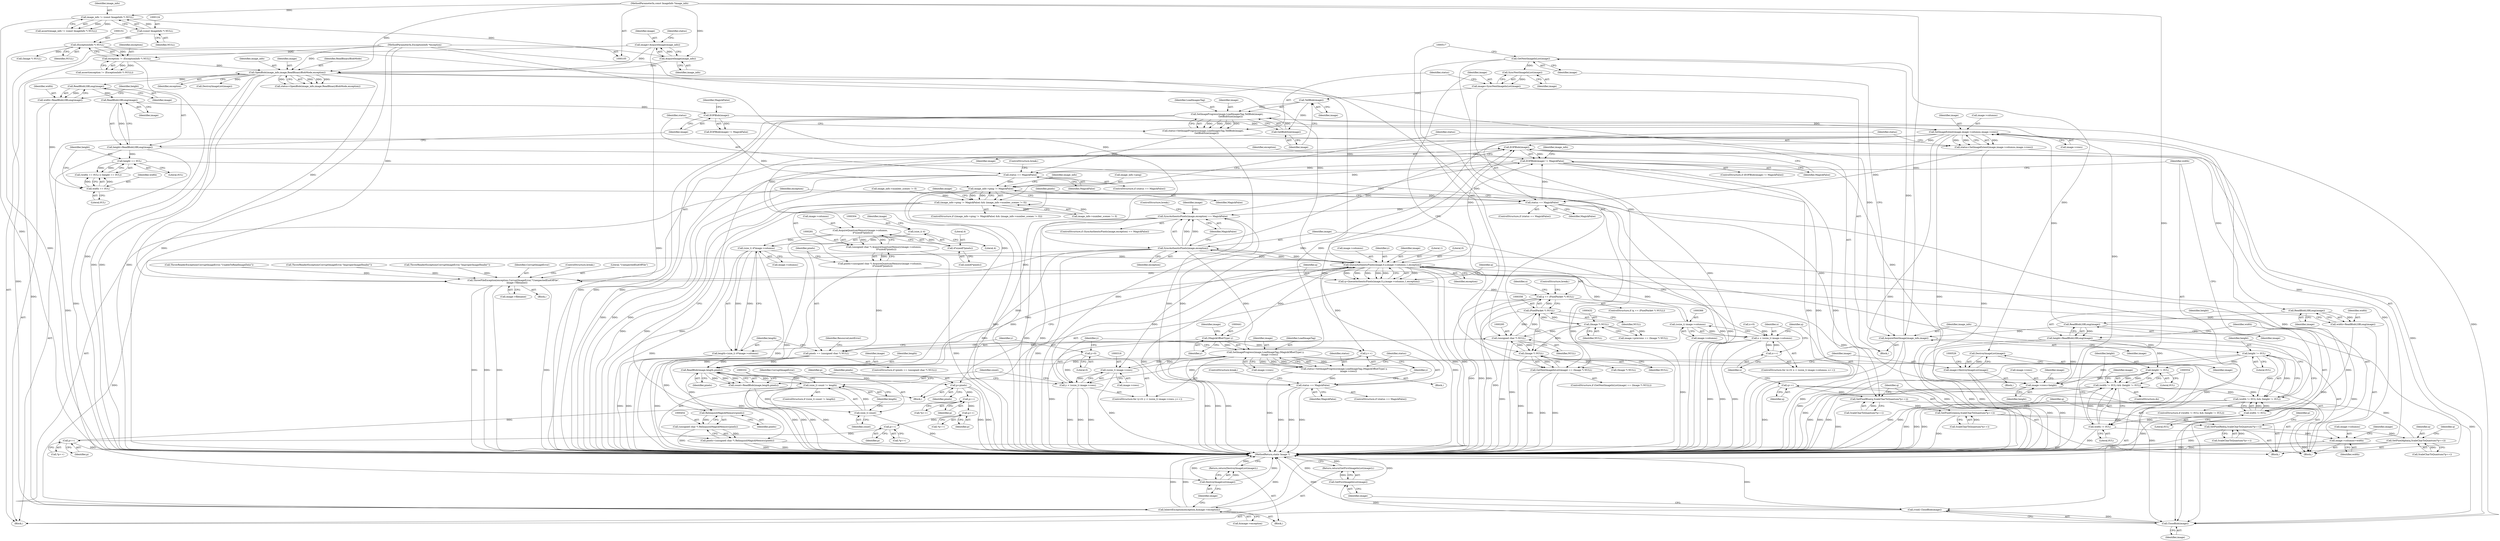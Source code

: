 digraph "0_ImageMagick_f6e9d0d9955e85bdd7540b251cd50d598dacc5e6@pointer" {
"1000514" [label="(Call,GetNextImageInList(image))"];
"1000509" [label="(Call,AcquireNextImage(image_info,image))"];
"1000165" [label="(Call,OpenBlob(image_info,image,ReadBinaryBlobMode,exception))"];
"1000161" [label="(Call,AcquireImage(image_info))"];
"1000121" [label="(Call,image_info != (const ImageInfo *) NULL)"];
"1000106" [label="(MethodParameterIn,const ImageInfo *image_info)"];
"1000123" [label="(Call,(const ImageInfo *) NULL)"];
"1000159" [label="(Call,image=AcquireImage(image_info))"];
"1000148" [label="(Call,exception != (ExceptionInfo *) NULL)"];
"1000107" [label="(MethodParameterIn,ExceptionInfo *exception)"];
"1000150" [label="(Call,(ExceptionInfo *) NULL)"];
"1000498" [label="(Call,ReadBlobLSBLong(image))"];
"1000494" [label="(Call,ReadBlobLSBLong(image))"];
"1000459" [label="(Call,EOFBlob(image))"];
"1000343" [label="(Call,QueueAuthenticPixels(image,0,y,image->columns,1,exception))"];
"1000325" [label="(Call,ReadBlob(image,length,pixels))"];
"1000437" [label="(Call,SetImageProgress(image,LoadImageTag,(MagickOffsetType) y,\n            image->rows))"];
"1000421" [label="(Call,SyncAuthenticPixels(image,exception))"];
"1000440" [label="(Call,(MagickOffsetType) y)"];
"1000315" [label="(Call,(ssize_t) image->rows)"];
"1000256" [label="(Call,SetImageExtent(image,image->columns,image->rows))"];
"1000193" [label="(Call,EOFBlob(image))"];
"1000189" [label="(Call,ReadBlobLSBLong(image))"];
"1000185" [label="(Call,ReadBlobLSBLong(image))"];
"1000534" [label="(Call,SetImageProgress(image,LoadImagesTag,TellBlob(image),\n          GetBlobSize(image)))"];
"1000539" [label="(Call,GetBlobSize(image))"];
"1000537" [label="(Call,TellBlob(image))"];
"1000528" [label="(Call,image=SyncNextImageInList(image))"];
"1000530" [label="(Call,SyncNextImageInList(image))"];
"1000514" [label="(Call,GetNextImageInList(image))"];
"1000212" [label="(Call,image->columns=width)"];
"1000547" [label="(Call,width != 0UL)"];
"1000502" [label="(Call,width != 0UL)"];
"1000492" [label="(Call,width=ReadBlobLSBLong(image))"];
"1000201" [label="(Call,width == 0UL)"];
"1000183" [label="(Call,width=ReadBlobLSBLong(image))"];
"1000217" [label="(Call,image->rows=height)"];
"1000187" [label="(Call,height=ReadBlobLSBLong(image))"];
"1000505" [label="(Call,height != 0UL)"];
"1000496" [label="(Call,height=ReadBlobLSBLong(image))"];
"1000550" [label="(Call,height != 0UL)"];
"1000204" [label="(Call,height == 0UL)"];
"1000330" [label="(Call,(size_t) count != length)"];
"1000331" [label="(Call,(size_t) count)"];
"1000323" [label="(Call,count=ReadBlob(image,length,pixels))"];
"1000300" [label="(Call,length=(size_t) 4*image->columns)"];
"1000302" [label="(Call,(size_t) 4*image->columns)"];
"1000303" [label="(Call,(size_t) 4)"];
"1000282" [label="(Call,AcquireQuantumMemory(image->columns,\n       4*sizeof(*pixels)))"];
"1000286" [label="(Call,4*sizeof(*pixels))"];
"1000292" [label="(Call,pixels == (unsigned char *) NULL)"];
"1000278" [label="(Call,pixels=(unsigned char *) AcquireQuantumMemory(image->columns,\n       4*sizeof(*pixels)))"];
"1000280" [label="(Call,(unsigned char *) AcquireQuantumMemory(image->columns,\n       4*sizeof(*pixels)))"];
"1000294" [label="(Call,(unsigned char *) NULL)"];
"1000355" [label="(Call,(PixelPacket *) NULL)"];
"1000431" [label="(Call,(Image *) NULL)"];
"1000516" [label="(Call,(Image *) NULL)"];
"1000313" [label="(Call,y < (ssize_t) image->rows)"];
"1000310" [label="(Call,y=0)"];
"1000320" [label="(Call,y++)"];
"1000365" [label="(Call,(ssize_t) image->columns)"];
"1000513" [label="(Call,GetNextImageInList(image) == (Image *) NULL)"];
"1000522" [label="(Call,DestroyImageList(image))"];
"1000520" [label="(Call,image=DestroyImageList(image))"];
"1000254" [label="(Call,status=SetImageExtent(image,image->columns,image->rows))"];
"1000265" [label="(Call,status == MagickFalse)"];
"1000420" [label="(Call,SyncAuthenticPixels(image,exception) == MagickFalse)"];
"1000447" [label="(Call,status == MagickFalse)"];
"1000458" [label="(Call,EOFBlob(image) != MagickFalse)"];
"1000229" [label="(Call,image_info->ping != MagickFalse)"];
"1000228" [label="(Call,(image_info->ping != MagickFalse) && (image_info->number_scenes != 0))"];
"1000542" [label="(Call,status == MagickFalse)"];
"1000276" [label="(Call,DestroyImageList(image))"];
"1000275" [label="(Return,return(DestroyImageList(image));)"];
"1000338" [label="(Call,p=pixels)"];
"1000377" [label="(Call,p++)"];
"1000383" [label="(Call,p++)"];
"1000389" [label="(Call,p++)"];
"1000404" [label="(Call,p++)"];
"1000269" [label="(Call,InheritException(exception,&image->exception))"];
"1000341" [label="(Call,q=QueueAuthenticPixels(image,0,y,image->columns,1,exception))"];
"1000353" [label="(Call,q == (PixelPacket *) NULL)"];
"1000373" [label="(Call,SetPixelBlue(q,ScaleCharToQuantum(*p++)))"];
"1000379" [label="(Call,SetPixelGreen(q,ScaleCharToQuantum(*p++)))"];
"1000385" [label="(Call,SetPixelRed(q,ScaleCharToQuantum(*p++)))"];
"1000400" [label="(Call,SetPixelAlpha(q,ScaleCharToQuantum(*p++)))"];
"1000417" [label="(Call,q++)"];
"1000363" [label="(Call,x < (ssize_t) image->columns)"];
"1000370" [label="(Call,x++)"];
"1000435" [label="(Call,status=SetImageProgress(image,LoadImageTag,(MagickOffsetType) y,\n            image->rows))"];
"1000501" [label="(Call,(width != 0UL) && (height != 0UL))"];
"1000546" [label="(Call,(width != 0UL) && (height != 0UL))"];
"1000555" [label="(Call,CloseBlob(image))"];
"1000553" [label="(Call,(void) CloseBlob(image))"];
"1000558" [label="(Call,GetFirstImageInList(image))"];
"1000557" [label="(Return,return(GetFirstImageInList(image));)"];
"1000463" [label="(Call,ThrowFileException(exception,CorruptImageError,\"UnexpectedEndOfFile\",\n          image->filename))"];
"1000455" [label="(Call,RelinquishMagickMemory(pixels))"];
"1000453" [label="(Call,(unsigned char *) RelinquishMagickMemory(pixels))"];
"1000451" [label="(Call,pixels=(unsigned char *) RelinquishMagickMemory(pixels))"];
"1000532" [label="(Call,status=SetImageProgress(image,LoadImagesTag,TellBlob(image),\n          GetBlobSize(image)))"];
"1000192" [label="(Call,EOFBlob(image) != MagickFalse)"];
"1000183" [label="(Call,width=ReadBlobLSBLong(image))"];
"1000533" [label="(Identifier,status)"];
"1000293" [label="(Identifier,pixels)"];
"1000317" [label="(Call,image->rows)"];
"1000187" [label="(Call,height=ReadBlobLSBLong(image))"];
"1000265" [label="(Call,status == MagickFalse)"];
"1000309" [label="(ControlStructure,for (y=0; y < (ssize_t) image->rows; y++))"];
"1000339" [label="(Identifier,p)"];
"1000106" [label="(MethodParameterIn,const ImageInfo *image_info)"];
"1000194" [label="(Identifier,image)"];
"1000546" [label="(Call,(width != 0UL) && (height != 0UL))"];
"1000387" [label="(Call,ScaleCharToQuantum(*p++))"];
"1000257" [label="(Identifier,image)"];
"1000255" [label="(Identifier,status)"];
"1000347" [label="(Call,image->columns)"];
"1000322" [label="(Block,)"];
"1000541" [label="(ControlStructure,if (status == MagickFalse))"];
"1000307" [label="(Identifier,image)"];
"1000277" [label="(Identifier,image)"];
"1000539" [label="(Call,GetBlobSize(image))"];
"1000269" [label="(Call,InheritException(exception,&image->exception))"];
"1000346" [label="(Identifier,y)"];
"1000108" [label="(Block,)"];
"1000560" [label="(MethodReturn,static Image *)"];
"1000499" [label="(Identifier,image)"];
"1000361" [label="(Identifier,x)"];
"1000123" [label="(Call,(const ImageInfo *) NULL)"];
"1000381" [label="(Call,ScaleCharToQuantum(*p++))"];
"1000506" [label="(Identifier,height)"];
"1000404" [label="(Call,p++)"];
"1000495" [label="(Identifier,image)"];
"1000448" [label="(Identifier,status)"];
"1000433" [label="(Identifier,NULL)"];
"1000436" [label="(Identifier,status)"];
"1000515" [label="(Identifier,image)"];
"1000326" [label="(Identifier,image)"];
"1000386" [label="(Identifier,q)"];
"1000216" [label="(Identifier,width)"];
"1000549" [label="(Literal,0UL)"];
"1000353" [label="(Call,q == (PixelPacket *) NULL)"];
"1000286" [label="(Call,4*sizeof(*pixels))"];
"1000165" [label="(Call,OpenBlob(image_info,image,ReadBinaryBlobMode,exception))"];
"1000213" [label="(Call,image->columns)"];
"1000287" [label="(Literal,4)"];
"1000282" [label="(Call,AcquireQuantumMemory(image->columns,\n       4*sizeof(*pixels)))"];
"1000556" [label="(Identifier,image)"];
"1000202" [label="(Identifier,width)"];
"1000168" [label="(Identifier,ReadBinaryBlobMode)"];
"1000107" [label="(MethodParameterIn,ExceptionInfo *exception)"];
"1000530" [label="(Call,SyncNextImageInList(image))"];
"1000503" [label="(Identifier,width)"];
"1000444" [label="(Identifier,image)"];
"1000371" [label="(Identifier,x)"];
"1000462" [label="(Block,)"];
"1000443" [label="(Call,image->rows)"];
"1000161" [label="(Call,AcquireImage(image_info))"];
"1000224" [label="(Identifier,image)"];
"1000186" [label="(Identifier,image)"];
"1000217" [label="(Call,image->rows=height)"];
"1000511" [label="(Identifier,image)"];
"1000148" [label="(Call,exception != (ExceptionInfo *) NULL)"];
"1000258" [label="(Call,image->columns)"];
"1000343" [label="(Call,QueueAuthenticPixels(image,0,y,image->columns,1,exception))"];
"1000306" [label="(Call,image->columns)"];
"1000267" [label="(Identifier,MagickFalse)"];
"1000352" [label="(ControlStructure,if (q == (PixelPacket *) NULL))"];
"1000359" [label="(ControlStructure,for (x=0; x < (ssize_t) image->columns; x++))"];
"1000367" [label="(Call,image->columns)"];
"1000196" [label="(Call,ThrowReaderException(CorruptImageError,\"ImproperImageHeader\"))"];
"1000341" [label="(Call,q=QueueAuthenticPixels(image,0,y,image->columns,1,exception))"];
"1000467" [label="(Call,image->filename)"];
"1000296" [label="(Identifier,NULL)"];
"1000336" [label="(Identifier,CorruptImageError)"];
"1000271" [label="(Call,&image->exception)"];
"1000360" [label="(Call,x=0)"];
"1000434" [label="(Block,)"];
"1000442" [label="(Identifier,y)"];
"1000313" [label="(Call,y < (ssize_t) image->rows)"];
"1000465" [label="(Identifier,CorruptImageError)"];
"1000424" [label="(Identifier,MagickFalse)"];
"1000418" [label="(Identifier,q)"];
"1000264" [label="(ControlStructure,if (status == MagickFalse))"];
"1000464" [label="(Identifier,exception)"];
"1000456" [label="(Identifier,pixels)"];
"1000212" [label="(Call,image->columns=width)"];
"1000280" [label="(Call,(unsigned char *) AcquireQuantumMemory(image->columns,\n       4*sizeof(*pixels)))"];
"1000512" [label="(ControlStructure,if (GetNextImageInList(image) == (Image *) NULL))"];
"1000190" [label="(Identifier,image)"];
"1000516" [label="(Call,(Image *) NULL)"];
"1000384" [label="(Identifier,p)"];
"1000400" [label="(Call,SetPixelAlpha(q,ScaleCharToQuantum(*p++)))"];
"1000440" [label="(Call,(MagickOffsetType) y)"];
"1000200" [label="(Call,(width == 0UL) || (height == 0UL))"];
"1000388" [label="(Call,*p++)"];
"1000508" [label="(Block,)"];
"1000122" [label="(Identifier,image_info)"];
"1000522" [label="(Call,DestroyImageList(image))"];
"1000427" [label="(Call,image->previous == (Image *) NULL)"];
"1000379" [label="(Call,SetPixelGreen(q,ScaleCharToQuantum(*p++)))"];
"1000472" [label="(Call,image_info->number_scenes != 0)"];
"1000279" [label="(Identifier,pixels)"];
"1000494" [label="(Call,ReadBlobLSBLong(image))"];
"1000452" [label="(Identifier,pixels)"];
"1000312" [label="(Literal,0)"];
"1000278" [label="(Call,pixels=(unsigned char *) AcquireQuantumMemory(image->columns,\n       4*sizeof(*pixels)))"];
"1000518" [label="(Identifier,NULL)"];
"1000536" [label="(Identifier,LoadImagesTag)"];
"1000162" [label="(Identifier,image_info)"];
"1000493" [label="(Identifier,width)"];
"1000363" [label="(Call,x < (ssize_t) image->columns)"];
"1000519" [label="(Block,)"];
"1000380" [label="(Identifier,q)"];
"1000557" [label="(Return,return(GetFirstImageInList(image));)"];
"1000502" [label="(Call,width != 0UL)"];
"1000547" [label="(Call,width != 0UL)"];
"1000446" [label="(ControlStructure,if (status == MagickFalse))"];
"1000520" [label="(Call,image=DestroyImageList(image))"];
"1000375" [label="(Call,ScaleCharToQuantum(*p++))"];
"1000125" [label="(Identifier,NULL)"];
"1000230" [label="(Call,image_info->ping)"];
"1000390" [label="(Identifier,p)"];
"1000206" [label="(Literal,0UL)"];
"1000351" [label="(Identifier,exception)"];
"1000552" [label="(Literal,0UL)"];
"1000229" [label="(Call,image_info->ping != MagickFalse)"];
"1000455" [label="(Call,RelinquishMagickMemory(pixels))"];
"1000460" [label="(Identifier,image)"];
"1000303" [label="(Call,(size_t) 4)"];
"1000166" [label="(Identifier,image_info)"];
"1000276" [label="(Call,DestroyImageList(image))"];
"1000545" [label="(ControlStructure,break;)"];
"1000451" [label="(Call,pixels=(unsigned char *) RelinquishMagickMemory(pixels))"];
"1000323" [label="(Call,count=ReadBlob(image,length,pixels))"];
"1000470" [label="(ControlStructure,break;)"];
"1000344" [label="(Identifier,image)"];
"1000374" [label="(Identifier,q)"];
"1000457" [label="(ControlStructure,if (EOFBlob(image) != MagickFalse))"];
"1000275" [label="(Return,return(DestroyImageList(image));)"];
"1000402" [label="(Call,ScaleCharToQuantum(*p++))"];
"1000555" [label="(Call,CloseBlob(image))"];
"1000292" [label="(Call,pixels == (unsigned char *) NULL)"];
"1000559" [label="(Identifier,image)"];
"1000302" [label="(Call,(size_t) 4*image->columns)"];
"1000501" [label="(Call,(width != 0UL) && (height != 0UL))"];
"1000315" [label="(Call,(ssize_t) image->rows)"];
"1000218" [label="(Call,image->rows)"];
"1000210" [label="(ControlStructure,do)"];
"1000221" [label="(Identifier,height)"];
"1000169" [label="(Identifier,exception)"];
"1000474" [label="(Identifier,image_info)"];
"1000185" [label="(Call,ReadBlobLSBLong(image))"];
"1000377" [label="(Call,p++)"];
"1000394" [label="(Identifier,p)"];
"1000338" [label="(Call,p=pixels)"];
"1000419" [label="(ControlStructure,if (SyncAuthenticPixels(image,exception) == MagickFalse))"];
"1000466" [label="(Literal,\"UnexpectedEndOfFile\")"];
"1000431" [label="(Call,(Image *) NULL)"];
"1000548" [label="(Identifier,width)"];
"1000435" [label="(Call,status=SetImageProgress(image,LoadImageTag,(MagickOffsetType) y,\n            image->rows))"];
"1000498" [label="(Call,ReadBlobLSBLong(image))"];
"1000544" [label="(Identifier,MagickFalse)"];
"1000373" [label="(Call,SetPixelBlue(q,ScaleCharToQuantum(*p++)))"];
"1000500" [label="(ControlStructure,if ((width != 0UL) && (height != 0UL)))"];
"1000425" [label="(ControlStructure,break;)"];
"1000553" [label="(Call,(void) CloseBlob(image))"];
"1000458" [label="(Call,EOFBlob(image) != MagickFalse)"];
"1000205" [label="(Identifier,height)"];
"1000193" [label="(Call,EOFBlob(image))"];
"1000532" [label="(Call,status=SetImageProgress(image,LoadImagesTag,TellBlob(image),\n          GetBlobSize(image)))"];
"1000537" [label="(Call,TellBlob(image))"];
"1000540" [label="(Identifier,image)"];
"1000147" [label="(Call,assert(exception != (ExceptionInfo *) NULL))"];
"1000449" [label="(Identifier,MagickFalse)"];
"1000177" [label="(Call,DestroyImageList(image))"];
"1000507" [label="(Literal,0UL)"];
"1000219" [label="(Identifier,image)"];
"1000327" [label="(Identifier,length)"];
"1000529" [label="(Identifier,image)"];
"1000149" [label="(Identifier,exception)"];
"1000514" [label="(Call,GetNextImageInList(image))"];
"1000195" [label="(Identifier,MagickFalse)"];
"1000505" [label="(Call,height != 0UL)"];
"1000429" [label="(Identifier,image)"];
"1000329" [label="(ControlStructure,if ((size_t) count != length))"];
"1000378" [label="(Identifier,p)"];
"1000421" [label="(Call,SyncAuthenticPixels(image,exception))"];
"1000233" [label="(Identifier,MagickFalse)"];
"1000405" [label="(Identifier,p)"];
"1000201" [label="(Call,width == 0UL)"];
"1000403" [label="(Call,*p++)"];
"1000288" [label="(Call,sizeof(*pixels))"];
"1000357" [label="(Identifier,NULL)"];
"1000159" [label="(Call,image=AcquireImage(image_info))"];
"1000538" [label="(Identifier,image)"];
"1000523" [label="(Identifier,image)"];
"1000328" [label="(Identifier,pixels)"];
"1000450" [label="(ControlStructure,break;)"];
"1000350" [label="(Literal,1)"];
"1000331" [label="(Call,(size_t) count)"];
"1000330" [label="(Call,(size_t) count != length)"];
"1000376" [label="(Call,*p++)"];
"1000535" [label="(Identifier,image)"];
"1000294" [label="(Call,(unsigned char *) NULL)"];
"1000439" [label="(Identifier,LoadImageTag)"];
"1000270" [label="(Identifier,exception)"];
"1000236" [label="(Identifier,image_info)"];
"1000492" [label="(Call,width=ReadBlobLSBLong(image))"];
"1000463" [label="(Call,ThrowFileException(exception,CorruptImageError,\"UnexpectedEndOfFile\",\n          image->filename))"];
"1000298" [label="(Identifier,ResourceLimitError)"];
"1000325" [label="(Call,ReadBlob(image,length,pixels))"];
"1000525" [label="(Call,(Image *) NULL)"];
"1000163" [label="(Call,status=OpenBlob(image_info,image,ReadBinaryBlobMode,exception))"];
"1000334" [label="(Identifier,length)"];
"1000311" [label="(Identifier,y)"];
"1000382" [label="(Call,*p++)"];
"1000558" [label="(Call,GetFirstImageInList(image))"];
"1000227" [label="(ControlStructure,if ((image_info->ping != MagickFalse) && (image_info->number_scenes != 0)))"];
"1000504" [label="(Literal,0UL)"];
"1000291" [label="(ControlStructure,if (pixels == (unsigned char *) NULL))"];
"1000355" [label="(Call,(PixelPacket *) NULL)"];
"1000551" [label="(Identifier,height)"];
"1000543" [label="(Identifier,status)"];
"1000401" [label="(Identifier,q)"];
"1000324" [label="(Identifier,count)"];
"1000422" [label="(Identifier,image)"];
"1000333" [label="(Identifier,count)"];
"1000211" [label="(Block,)"];
"1000256" [label="(Call,SetImageExtent(image,image->columns,image->rows))"];
"1000364" [label="(Identifier,x)"];
"1000234" [label="(Call,image_info->number_scenes != 0)"];
"1000150" [label="(Call,(ExceptionInfo *) NULL)"];
"1000354" [label="(Identifier,q)"];
"1000372" [label="(Block,)"];
"1000342" [label="(Identifier,q)"];
"1000417" [label="(Call,q++)"];
"1000437" [label="(Call,SetImageProgress(image,LoadImageTag,(MagickOffsetType) y,\n            image->rows))"];
"1000531" [label="(Identifier,image)"];
"1000447" [label="(Call,status == MagickFalse)"];
"1000383" [label="(Call,p++)"];
"1000370" [label="(Call,x++)"];
"1000214" [label="(Identifier,image)"];
"1000261" [label="(Call,image->rows)"];
"1000266" [label="(Identifier,status)"];
"1000188" [label="(Identifier,height)"];
"1000509" [label="(Call,AcquireNextImage(image_info,image))"];
"1000314" [label="(Identifier,y)"];
"1000310" [label="(Call,y=0)"];
"1000340" [label="(Identifier,pixels)"];
"1000513" [label="(Call,GetNextImageInList(image) == (Image *) NULL)"];
"1000438" [label="(Identifier,image)"];
"1000254" [label="(Call,status=SetImageExtent(image,image->columns,image->rows))"];
"1000542" [label="(Call,status == MagickFalse)"];
"1000283" [label="(Call,image->columns)"];
"1000242" [label="(Identifier,image)"];
"1000459" [label="(Call,EOFBlob(image))"];
"1000496" [label="(Call,height=ReadBlobLSBLong(image))"];
"1000521" [label="(Identifier,image)"];
"1000550" [label="(Call,height != 0UL)"];
"1000121" [label="(Call,image_info != (const ImageInfo *) NULL)"];
"1000301" [label="(Identifier,length)"];
"1000189" [label="(Call,ReadBlobLSBLong(image))"];
"1000453" [label="(Call,(unsigned char *) RelinquishMagickMemory(pixels))"];
"1000152" [label="(Identifier,NULL)"];
"1000420" [label="(Call,SyncAuthenticPixels(image,exception) == MagickFalse)"];
"1000120" [label="(Call,assert(image_info != (const ImageInfo *) NULL))"];
"1000497" [label="(Identifier,height)"];
"1000385" [label="(Call,SetPixelRed(q,ScaleCharToQuantum(*p++)))"];
"1000335" [label="(Call,ThrowReaderException(CorruptImageError,\"UnableToReadImageData\"))"];
"1000268" [label="(Block,)"];
"1000409" [label="(Identifier,q)"];
"1000358" [label="(ControlStructure,break;)"];
"1000164" [label="(Identifier,status)"];
"1000300" [label="(Call,length=(size_t) 4*image->columns)"];
"1000305" [label="(Literal,4)"];
"1000345" [label="(Literal,0)"];
"1000180" [label="(Call,(Image *) NULL)"];
"1000320" [label="(Call,y++)"];
"1000534" [label="(Call,SetImageProgress(image,LoadImagesTag,TellBlob(image),\n          GetBlobSize(image)))"];
"1000423" [label="(Identifier,exception)"];
"1000321" [label="(Identifier,y)"];
"1000510" [label="(Identifier,image_info)"];
"1000389" [label="(Call,p++)"];
"1000207" [label="(Call,ThrowReaderException(CorruptImageError,\"ImproperImageHeader\"))"];
"1000461" [label="(Identifier,MagickFalse)"];
"1000203" [label="(Literal,0UL)"];
"1000528" [label="(Call,image=SyncNextImageInList(image))"];
"1000365" [label="(Call,(ssize_t) image->columns)"];
"1000160" [label="(Identifier,image)"];
"1000204" [label="(Call,height == 0UL)"];
"1000167" [label="(Identifier,image)"];
"1000228" [label="(Call,(image_info->ping != MagickFalse) && (image_info->number_scenes != 0))"];
"1000184" [label="(Identifier,width)"];
"1000514" -> "1000513"  [label="AST: "];
"1000514" -> "1000515"  [label="CFG: "];
"1000515" -> "1000514"  [label="AST: "];
"1000517" -> "1000514"  [label="CFG: "];
"1000514" -> "1000513"  [label="DDG: "];
"1000509" -> "1000514"  [label="DDG: "];
"1000514" -> "1000522"  [label="DDG: "];
"1000514" -> "1000530"  [label="DDG: "];
"1000509" -> "1000508"  [label="AST: "];
"1000509" -> "1000511"  [label="CFG: "];
"1000510" -> "1000509"  [label="AST: "];
"1000511" -> "1000509"  [label="AST: "];
"1000515" -> "1000509"  [label="CFG: "];
"1000509" -> "1000560"  [label="DDG: "];
"1000509" -> "1000560"  [label="DDG: "];
"1000165" -> "1000509"  [label="DDG: "];
"1000106" -> "1000509"  [label="DDG: "];
"1000498" -> "1000509"  [label="DDG: "];
"1000165" -> "1000163"  [label="AST: "];
"1000165" -> "1000169"  [label="CFG: "];
"1000166" -> "1000165"  [label="AST: "];
"1000167" -> "1000165"  [label="AST: "];
"1000168" -> "1000165"  [label="AST: "];
"1000169" -> "1000165"  [label="AST: "];
"1000163" -> "1000165"  [label="CFG: "];
"1000165" -> "1000560"  [label="DDG: "];
"1000165" -> "1000560"  [label="DDG: "];
"1000165" -> "1000560"  [label="DDG: "];
"1000165" -> "1000163"  [label="DDG: "];
"1000165" -> "1000163"  [label="DDG: "];
"1000165" -> "1000163"  [label="DDG: "];
"1000165" -> "1000163"  [label="DDG: "];
"1000161" -> "1000165"  [label="DDG: "];
"1000106" -> "1000165"  [label="DDG: "];
"1000159" -> "1000165"  [label="DDG: "];
"1000148" -> "1000165"  [label="DDG: "];
"1000107" -> "1000165"  [label="DDG: "];
"1000165" -> "1000177"  [label="DDG: "];
"1000165" -> "1000185"  [label="DDG: "];
"1000165" -> "1000269"  [label="DDG: "];
"1000165" -> "1000343"  [label="DDG: "];
"1000165" -> "1000463"  [label="DDG: "];
"1000161" -> "1000159"  [label="AST: "];
"1000161" -> "1000162"  [label="CFG: "];
"1000162" -> "1000161"  [label="AST: "];
"1000159" -> "1000161"  [label="CFG: "];
"1000161" -> "1000159"  [label="DDG: "];
"1000121" -> "1000161"  [label="DDG: "];
"1000106" -> "1000161"  [label="DDG: "];
"1000121" -> "1000120"  [label="AST: "];
"1000121" -> "1000123"  [label="CFG: "];
"1000122" -> "1000121"  [label="AST: "];
"1000123" -> "1000121"  [label="AST: "];
"1000120" -> "1000121"  [label="CFG: "];
"1000121" -> "1000560"  [label="DDG: "];
"1000121" -> "1000120"  [label="DDG: "];
"1000121" -> "1000120"  [label="DDG: "];
"1000106" -> "1000121"  [label="DDG: "];
"1000123" -> "1000121"  [label="DDG: "];
"1000106" -> "1000105"  [label="AST: "];
"1000106" -> "1000560"  [label="DDG: "];
"1000123" -> "1000125"  [label="CFG: "];
"1000124" -> "1000123"  [label="AST: "];
"1000125" -> "1000123"  [label="AST: "];
"1000123" -> "1000150"  [label="DDG: "];
"1000159" -> "1000108"  [label="AST: "];
"1000160" -> "1000159"  [label="AST: "];
"1000164" -> "1000159"  [label="CFG: "];
"1000159" -> "1000560"  [label="DDG: "];
"1000148" -> "1000147"  [label="AST: "];
"1000148" -> "1000150"  [label="CFG: "];
"1000149" -> "1000148"  [label="AST: "];
"1000150" -> "1000148"  [label="AST: "];
"1000147" -> "1000148"  [label="CFG: "];
"1000148" -> "1000560"  [label="DDG: "];
"1000148" -> "1000147"  [label="DDG: "];
"1000148" -> "1000147"  [label="DDG: "];
"1000107" -> "1000148"  [label="DDG: "];
"1000150" -> "1000148"  [label="DDG: "];
"1000107" -> "1000105"  [label="AST: "];
"1000107" -> "1000560"  [label="DDG: "];
"1000107" -> "1000269"  [label="DDG: "];
"1000107" -> "1000343"  [label="DDG: "];
"1000107" -> "1000421"  [label="DDG: "];
"1000107" -> "1000463"  [label="DDG: "];
"1000150" -> "1000152"  [label="CFG: "];
"1000151" -> "1000150"  [label="AST: "];
"1000152" -> "1000150"  [label="AST: "];
"1000150" -> "1000560"  [label="DDG: "];
"1000150" -> "1000180"  [label="DDG: "];
"1000150" -> "1000294"  [label="DDG: "];
"1000498" -> "1000496"  [label="AST: "];
"1000498" -> "1000499"  [label="CFG: "];
"1000499" -> "1000498"  [label="AST: "];
"1000496" -> "1000498"  [label="CFG: "];
"1000498" -> "1000256"  [label="DDG: "];
"1000498" -> "1000496"  [label="DDG: "];
"1000494" -> "1000498"  [label="DDG: "];
"1000498" -> "1000555"  [label="DDG: "];
"1000494" -> "1000492"  [label="AST: "];
"1000494" -> "1000495"  [label="CFG: "];
"1000495" -> "1000494"  [label="AST: "];
"1000492" -> "1000494"  [label="CFG: "];
"1000494" -> "1000492"  [label="DDG: "];
"1000459" -> "1000494"  [label="DDG: "];
"1000459" -> "1000458"  [label="AST: "];
"1000459" -> "1000460"  [label="CFG: "];
"1000460" -> "1000459"  [label="AST: "];
"1000461" -> "1000459"  [label="CFG: "];
"1000459" -> "1000458"  [label="DDG: "];
"1000343" -> "1000459"  [label="DDG: "];
"1000437" -> "1000459"  [label="DDG: "];
"1000421" -> "1000459"  [label="DDG: "];
"1000256" -> "1000459"  [label="DDG: "];
"1000459" -> "1000555"  [label="DDG: "];
"1000343" -> "1000341"  [label="AST: "];
"1000343" -> "1000351"  [label="CFG: "];
"1000344" -> "1000343"  [label="AST: "];
"1000345" -> "1000343"  [label="AST: "];
"1000346" -> "1000343"  [label="AST: "];
"1000347" -> "1000343"  [label="AST: "];
"1000350" -> "1000343"  [label="AST: "];
"1000351" -> "1000343"  [label="AST: "];
"1000341" -> "1000343"  [label="CFG: "];
"1000343" -> "1000560"  [label="DDG: "];
"1000343" -> "1000560"  [label="DDG: "];
"1000343" -> "1000560"  [label="DDG: "];
"1000343" -> "1000269"  [label="DDG: "];
"1000343" -> "1000320"  [label="DDG: "];
"1000343" -> "1000341"  [label="DDG: "];
"1000343" -> "1000341"  [label="DDG: "];
"1000343" -> "1000341"  [label="DDG: "];
"1000343" -> "1000341"  [label="DDG: "];
"1000343" -> "1000341"  [label="DDG: "];
"1000343" -> "1000341"  [label="DDG: "];
"1000325" -> "1000343"  [label="DDG: "];
"1000313" -> "1000343"  [label="DDG: "];
"1000302" -> "1000343"  [label="DDG: "];
"1000365" -> "1000343"  [label="DDG: "];
"1000421" -> "1000343"  [label="DDG: "];
"1000343" -> "1000365"  [label="DDG: "];
"1000343" -> "1000421"  [label="DDG: "];
"1000343" -> "1000421"  [label="DDG: "];
"1000343" -> "1000440"  [label="DDG: "];
"1000343" -> "1000463"  [label="DDG: "];
"1000343" -> "1000555"  [label="DDG: "];
"1000325" -> "1000323"  [label="AST: "];
"1000325" -> "1000328"  [label="CFG: "];
"1000326" -> "1000325"  [label="AST: "];
"1000327" -> "1000325"  [label="AST: "];
"1000328" -> "1000325"  [label="AST: "];
"1000323" -> "1000325"  [label="CFG: "];
"1000325" -> "1000323"  [label="DDG: "];
"1000325" -> "1000323"  [label="DDG: "];
"1000325" -> "1000323"  [label="DDG: "];
"1000437" -> "1000325"  [label="DDG: "];
"1000421" -> "1000325"  [label="DDG: "];
"1000256" -> "1000325"  [label="DDG: "];
"1000330" -> "1000325"  [label="DDG: "];
"1000300" -> "1000325"  [label="DDG: "];
"1000292" -> "1000325"  [label="DDG: "];
"1000325" -> "1000330"  [label="DDG: "];
"1000325" -> "1000338"  [label="DDG: "];
"1000325" -> "1000455"  [label="DDG: "];
"1000437" -> "1000435"  [label="AST: "];
"1000437" -> "1000443"  [label="CFG: "];
"1000438" -> "1000437"  [label="AST: "];
"1000439" -> "1000437"  [label="AST: "];
"1000440" -> "1000437"  [label="AST: "];
"1000443" -> "1000437"  [label="AST: "];
"1000435" -> "1000437"  [label="CFG: "];
"1000437" -> "1000560"  [label="DDG: "];
"1000437" -> "1000560"  [label="DDG: "];
"1000437" -> "1000560"  [label="DDG: "];
"1000437" -> "1000315"  [label="DDG: "];
"1000437" -> "1000435"  [label="DDG: "];
"1000437" -> "1000435"  [label="DDG: "];
"1000437" -> "1000435"  [label="DDG: "];
"1000437" -> "1000435"  [label="DDG: "];
"1000421" -> "1000437"  [label="DDG: "];
"1000440" -> "1000437"  [label="DDG: "];
"1000315" -> "1000437"  [label="DDG: "];
"1000437" -> "1000555"  [label="DDG: "];
"1000421" -> "1000420"  [label="AST: "];
"1000421" -> "1000423"  [label="CFG: "];
"1000422" -> "1000421"  [label="AST: "];
"1000423" -> "1000421"  [label="AST: "];
"1000424" -> "1000421"  [label="CFG: "];
"1000421" -> "1000560"  [label="DDG: "];
"1000421" -> "1000269"  [label="DDG: "];
"1000421" -> "1000420"  [label="DDG: "];
"1000421" -> "1000420"  [label="DDG: "];
"1000421" -> "1000463"  [label="DDG: "];
"1000421" -> "1000555"  [label="DDG: "];
"1000440" -> "1000442"  [label="CFG: "];
"1000441" -> "1000440"  [label="AST: "];
"1000442" -> "1000440"  [label="AST: "];
"1000444" -> "1000440"  [label="CFG: "];
"1000440" -> "1000560"  [label="DDG: "];
"1000440" -> "1000320"  [label="DDG: "];
"1000315" -> "1000313"  [label="AST: "];
"1000315" -> "1000317"  [label="CFG: "];
"1000316" -> "1000315"  [label="AST: "];
"1000317" -> "1000315"  [label="AST: "];
"1000313" -> "1000315"  [label="CFG: "];
"1000315" -> "1000560"  [label="DDG: "];
"1000315" -> "1000313"  [label="DDG: "];
"1000256" -> "1000315"  [label="DDG: "];
"1000256" -> "1000254"  [label="AST: "];
"1000256" -> "1000261"  [label="CFG: "];
"1000257" -> "1000256"  [label="AST: "];
"1000258" -> "1000256"  [label="AST: "];
"1000261" -> "1000256"  [label="AST: "];
"1000254" -> "1000256"  [label="CFG: "];
"1000256" -> "1000560"  [label="DDG: "];
"1000256" -> "1000560"  [label="DDG: "];
"1000256" -> "1000254"  [label="DDG: "];
"1000256" -> "1000254"  [label="DDG: "];
"1000256" -> "1000254"  [label="DDG: "];
"1000193" -> "1000256"  [label="DDG: "];
"1000534" -> "1000256"  [label="DDG: "];
"1000212" -> "1000256"  [label="DDG: "];
"1000217" -> "1000256"  [label="DDG: "];
"1000256" -> "1000276"  [label="DDG: "];
"1000256" -> "1000282"  [label="DDG: "];
"1000193" -> "1000192"  [label="AST: "];
"1000193" -> "1000194"  [label="CFG: "];
"1000194" -> "1000193"  [label="AST: "];
"1000195" -> "1000193"  [label="CFG: "];
"1000193" -> "1000192"  [label="DDG: "];
"1000189" -> "1000193"  [label="DDG: "];
"1000193" -> "1000555"  [label="DDG: "];
"1000189" -> "1000187"  [label="AST: "];
"1000189" -> "1000190"  [label="CFG: "];
"1000190" -> "1000189"  [label="AST: "];
"1000187" -> "1000189"  [label="CFG: "];
"1000189" -> "1000187"  [label="DDG: "];
"1000185" -> "1000189"  [label="DDG: "];
"1000185" -> "1000183"  [label="AST: "];
"1000185" -> "1000186"  [label="CFG: "];
"1000186" -> "1000185"  [label="AST: "];
"1000183" -> "1000185"  [label="CFG: "];
"1000185" -> "1000183"  [label="DDG: "];
"1000534" -> "1000532"  [label="AST: "];
"1000534" -> "1000539"  [label="CFG: "];
"1000535" -> "1000534"  [label="AST: "];
"1000536" -> "1000534"  [label="AST: "];
"1000537" -> "1000534"  [label="AST: "];
"1000539" -> "1000534"  [label="AST: "];
"1000532" -> "1000534"  [label="CFG: "];
"1000534" -> "1000560"  [label="DDG: "];
"1000534" -> "1000560"  [label="DDG: "];
"1000534" -> "1000560"  [label="DDG: "];
"1000534" -> "1000532"  [label="DDG: "];
"1000534" -> "1000532"  [label="DDG: "];
"1000534" -> "1000532"  [label="DDG: "];
"1000534" -> "1000532"  [label="DDG: "];
"1000539" -> "1000534"  [label="DDG: "];
"1000537" -> "1000534"  [label="DDG: "];
"1000534" -> "1000555"  [label="DDG: "];
"1000539" -> "1000540"  [label="CFG: "];
"1000540" -> "1000539"  [label="AST: "];
"1000537" -> "1000539"  [label="DDG: "];
"1000537" -> "1000538"  [label="CFG: "];
"1000538" -> "1000537"  [label="AST: "];
"1000540" -> "1000537"  [label="CFG: "];
"1000528" -> "1000537"  [label="DDG: "];
"1000528" -> "1000508"  [label="AST: "];
"1000528" -> "1000530"  [label="CFG: "];
"1000529" -> "1000528"  [label="AST: "];
"1000530" -> "1000528"  [label="AST: "];
"1000533" -> "1000528"  [label="CFG: "];
"1000528" -> "1000560"  [label="DDG: "];
"1000530" -> "1000528"  [label="DDG: "];
"1000530" -> "1000531"  [label="CFG: "];
"1000531" -> "1000530"  [label="AST: "];
"1000212" -> "1000211"  [label="AST: "];
"1000212" -> "1000216"  [label="CFG: "];
"1000213" -> "1000212"  [label="AST: "];
"1000216" -> "1000212"  [label="AST: "];
"1000219" -> "1000212"  [label="CFG: "];
"1000212" -> "1000560"  [label="DDG: "];
"1000212" -> "1000560"  [label="DDG: "];
"1000547" -> "1000212"  [label="DDG: "];
"1000201" -> "1000212"  [label="DDG: "];
"1000547" -> "1000546"  [label="AST: "];
"1000547" -> "1000549"  [label="CFG: "];
"1000548" -> "1000547"  [label="AST: "];
"1000549" -> "1000547"  [label="AST: "];
"1000551" -> "1000547"  [label="CFG: "];
"1000546" -> "1000547"  [label="CFG: "];
"1000547" -> "1000560"  [label="DDG: "];
"1000547" -> "1000546"  [label="DDG: "];
"1000547" -> "1000546"  [label="DDG: "];
"1000502" -> "1000547"  [label="DDG: "];
"1000502" -> "1000501"  [label="AST: "];
"1000502" -> "1000504"  [label="CFG: "];
"1000503" -> "1000502"  [label="AST: "];
"1000504" -> "1000502"  [label="AST: "];
"1000506" -> "1000502"  [label="CFG: "];
"1000501" -> "1000502"  [label="CFG: "];
"1000502" -> "1000560"  [label="DDG: "];
"1000502" -> "1000501"  [label="DDG: "];
"1000502" -> "1000501"  [label="DDG: "];
"1000492" -> "1000502"  [label="DDG: "];
"1000492" -> "1000211"  [label="AST: "];
"1000493" -> "1000492"  [label="AST: "];
"1000497" -> "1000492"  [label="CFG: "];
"1000201" -> "1000200"  [label="AST: "];
"1000201" -> "1000203"  [label="CFG: "];
"1000202" -> "1000201"  [label="AST: "];
"1000203" -> "1000201"  [label="AST: "];
"1000205" -> "1000201"  [label="CFG: "];
"1000200" -> "1000201"  [label="CFG: "];
"1000201" -> "1000200"  [label="DDG: "];
"1000201" -> "1000200"  [label="DDG: "];
"1000183" -> "1000201"  [label="DDG: "];
"1000183" -> "1000108"  [label="AST: "];
"1000184" -> "1000183"  [label="AST: "];
"1000188" -> "1000183"  [label="CFG: "];
"1000217" -> "1000211"  [label="AST: "];
"1000217" -> "1000221"  [label="CFG: "];
"1000218" -> "1000217"  [label="AST: "];
"1000221" -> "1000217"  [label="AST: "];
"1000224" -> "1000217"  [label="CFG: "];
"1000217" -> "1000560"  [label="DDG: "];
"1000217" -> "1000560"  [label="DDG: "];
"1000187" -> "1000217"  [label="DDG: "];
"1000505" -> "1000217"  [label="DDG: "];
"1000496" -> "1000217"  [label="DDG: "];
"1000550" -> "1000217"  [label="DDG: "];
"1000204" -> "1000217"  [label="DDG: "];
"1000187" -> "1000108"  [label="AST: "];
"1000188" -> "1000187"  [label="AST: "];
"1000194" -> "1000187"  [label="CFG: "];
"1000187" -> "1000560"  [label="DDG: "];
"1000187" -> "1000204"  [label="DDG: "];
"1000505" -> "1000501"  [label="AST: "];
"1000505" -> "1000507"  [label="CFG: "];
"1000506" -> "1000505"  [label="AST: "];
"1000507" -> "1000505"  [label="AST: "];
"1000501" -> "1000505"  [label="CFG: "];
"1000505" -> "1000560"  [label="DDG: "];
"1000505" -> "1000501"  [label="DDG: "];
"1000505" -> "1000501"  [label="DDG: "];
"1000496" -> "1000505"  [label="DDG: "];
"1000505" -> "1000550"  [label="DDG: "];
"1000496" -> "1000211"  [label="AST: "];
"1000497" -> "1000496"  [label="AST: "];
"1000503" -> "1000496"  [label="CFG: "];
"1000496" -> "1000560"  [label="DDG: "];
"1000496" -> "1000560"  [label="DDG: "];
"1000496" -> "1000550"  [label="DDG: "];
"1000550" -> "1000546"  [label="AST: "];
"1000550" -> "1000552"  [label="CFG: "];
"1000551" -> "1000550"  [label="AST: "];
"1000552" -> "1000550"  [label="AST: "];
"1000546" -> "1000550"  [label="CFG: "];
"1000550" -> "1000560"  [label="DDG: "];
"1000550" -> "1000546"  [label="DDG: "];
"1000550" -> "1000546"  [label="DDG: "];
"1000204" -> "1000200"  [label="AST: "];
"1000204" -> "1000206"  [label="CFG: "];
"1000205" -> "1000204"  [label="AST: "];
"1000206" -> "1000204"  [label="AST: "];
"1000200" -> "1000204"  [label="CFG: "];
"1000204" -> "1000200"  [label="DDG: "];
"1000204" -> "1000200"  [label="DDG: "];
"1000330" -> "1000329"  [label="AST: "];
"1000330" -> "1000334"  [label="CFG: "];
"1000331" -> "1000330"  [label="AST: "];
"1000334" -> "1000330"  [label="AST: "];
"1000336" -> "1000330"  [label="CFG: "];
"1000339" -> "1000330"  [label="CFG: "];
"1000330" -> "1000560"  [label="DDG: "];
"1000330" -> "1000560"  [label="DDG: "];
"1000330" -> "1000560"  [label="DDG: "];
"1000331" -> "1000330"  [label="DDG: "];
"1000331" -> "1000333"  [label="CFG: "];
"1000332" -> "1000331"  [label="AST: "];
"1000333" -> "1000331"  [label="AST: "];
"1000334" -> "1000331"  [label="CFG: "];
"1000331" -> "1000560"  [label="DDG: "];
"1000323" -> "1000331"  [label="DDG: "];
"1000323" -> "1000322"  [label="AST: "];
"1000324" -> "1000323"  [label="AST: "];
"1000332" -> "1000323"  [label="CFG: "];
"1000323" -> "1000560"  [label="DDG: "];
"1000300" -> "1000211"  [label="AST: "];
"1000300" -> "1000302"  [label="CFG: "];
"1000301" -> "1000300"  [label="AST: "];
"1000302" -> "1000300"  [label="AST: "];
"1000311" -> "1000300"  [label="CFG: "];
"1000300" -> "1000560"  [label="DDG: "];
"1000300" -> "1000560"  [label="DDG: "];
"1000302" -> "1000300"  [label="DDG: "];
"1000302" -> "1000300"  [label="DDG: "];
"1000302" -> "1000306"  [label="CFG: "];
"1000303" -> "1000302"  [label="AST: "];
"1000306" -> "1000302"  [label="AST: "];
"1000302" -> "1000560"  [label="DDG: "];
"1000302" -> "1000560"  [label="DDG: "];
"1000303" -> "1000302"  [label="DDG: "];
"1000282" -> "1000302"  [label="DDG: "];
"1000303" -> "1000305"  [label="CFG: "];
"1000304" -> "1000303"  [label="AST: "];
"1000305" -> "1000303"  [label="AST: "];
"1000307" -> "1000303"  [label="CFG: "];
"1000282" -> "1000280"  [label="AST: "];
"1000282" -> "1000286"  [label="CFG: "];
"1000283" -> "1000282"  [label="AST: "];
"1000286" -> "1000282"  [label="AST: "];
"1000280" -> "1000282"  [label="CFG: "];
"1000282" -> "1000560"  [label="DDG: "];
"1000282" -> "1000280"  [label="DDG: "];
"1000282" -> "1000280"  [label="DDG: "];
"1000286" -> "1000282"  [label="DDG: "];
"1000286" -> "1000288"  [label="CFG: "];
"1000287" -> "1000286"  [label="AST: "];
"1000288" -> "1000286"  [label="AST: "];
"1000292" -> "1000291"  [label="AST: "];
"1000292" -> "1000294"  [label="CFG: "];
"1000293" -> "1000292"  [label="AST: "];
"1000294" -> "1000292"  [label="AST: "];
"1000298" -> "1000292"  [label="CFG: "];
"1000301" -> "1000292"  [label="CFG: "];
"1000292" -> "1000560"  [label="DDG: "];
"1000292" -> "1000560"  [label="DDG: "];
"1000278" -> "1000292"  [label="DDG: "];
"1000294" -> "1000292"  [label="DDG: "];
"1000292" -> "1000455"  [label="DDG: "];
"1000278" -> "1000211"  [label="AST: "];
"1000278" -> "1000280"  [label="CFG: "];
"1000279" -> "1000278"  [label="AST: "];
"1000280" -> "1000278"  [label="AST: "];
"1000293" -> "1000278"  [label="CFG: "];
"1000278" -> "1000560"  [label="DDG: "];
"1000280" -> "1000278"  [label="DDG: "];
"1000281" -> "1000280"  [label="AST: "];
"1000280" -> "1000560"  [label="DDG: "];
"1000294" -> "1000296"  [label="CFG: "];
"1000295" -> "1000294"  [label="AST: "];
"1000296" -> "1000294"  [label="AST: "];
"1000294" -> "1000560"  [label="DDG: "];
"1000355" -> "1000294"  [label="DDG: "];
"1000516" -> "1000294"  [label="DDG: "];
"1000431" -> "1000294"  [label="DDG: "];
"1000294" -> "1000355"  [label="DDG: "];
"1000294" -> "1000516"  [label="DDG: "];
"1000355" -> "1000353"  [label="AST: "];
"1000355" -> "1000357"  [label="CFG: "];
"1000356" -> "1000355"  [label="AST: "];
"1000357" -> "1000355"  [label="AST: "];
"1000353" -> "1000355"  [label="CFG: "];
"1000355" -> "1000560"  [label="DDG: "];
"1000355" -> "1000353"  [label="DDG: "];
"1000431" -> "1000355"  [label="DDG: "];
"1000355" -> "1000431"  [label="DDG: "];
"1000355" -> "1000516"  [label="DDG: "];
"1000431" -> "1000427"  [label="AST: "];
"1000431" -> "1000433"  [label="CFG: "];
"1000432" -> "1000431"  [label="AST: "];
"1000433" -> "1000431"  [label="AST: "];
"1000427" -> "1000431"  [label="CFG: "];
"1000431" -> "1000560"  [label="DDG: "];
"1000431" -> "1000427"  [label="DDG: "];
"1000431" -> "1000516"  [label="DDG: "];
"1000516" -> "1000513"  [label="AST: "];
"1000516" -> "1000518"  [label="CFG: "];
"1000517" -> "1000516"  [label="AST: "];
"1000518" -> "1000516"  [label="AST: "];
"1000513" -> "1000516"  [label="CFG: "];
"1000516" -> "1000560"  [label="DDG: "];
"1000516" -> "1000513"  [label="DDG: "];
"1000516" -> "1000525"  [label="DDG: "];
"1000313" -> "1000309"  [label="AST: "];
"1000314" -> "1000313"  [label="AST: "];
"1000324" -> "1000313"  [label="CFG: "];
"1000452" -> "1000313"  [label="CFG: "];
"1000313" -> "1000560"  [label="DDG: "];
"1000313" -> "1000560"  [label="DDG: "];
"1000313" -> "1000560"  [label="DDG: "];
"1000310" -> "1000313"  [label="DDG: "];
"1000320" -> "1000313"  [label="DDG: "];
"1000310" -> "1000309"  [label="AST: "];
"1000310" -> "1000312"  [label="CFG: "];
"1000311" -> "1000310"  [label="AST: "];
"1000312" -> "1000310"  [label="AST: "];
"1000314" -> "1000310"  [label="CFG: "];
"1000320" -> "1000309"  [label="AST: "];
"1000320" -> "1000321"  [label="CFG: "];
"1000321" -> "1000320"  [label="AST: "];
"1000314" -> "1000320"  [label="CFG: "];
"1000365" -> "1000363"  [label="AST: "];
"1000365" -> "1000367"  [label="CFG: "];
"1000366" -> "1000365"  [label="AST: "];
"1000367" -> "1000365"  [label="AST: "];
"1000363" -> "1000365"  [label="CFG: "];
"1000365" -> "1000560"  [label="DDG: "];
"1000365" -> "1000363"  [label="DDG: "];
"1000513" -> "1000512"  [label="AST: "];
"1000521" -> "1000513"  [label="CFG: "];
"1000529" -> "1000513"  [label="CFG: "];
"1000513" -> "1000560"  [label="DDG: "];
"1000513" -> "1000560"  [label="DDG: "];
"1000513" -> "1000560"  [label="DDG: "];
"1000522" -> "1000520"  [label="AST: "];
"1000522" -> "1000523"  [label="CFG: "];
"1000523" -> "1000522"  [label="AST: "];
"1000520" -> "1000522"  [label="CFG: "];
"1000522" -> "1000520"  [label="DDG: "];
"1000520" -> "1000519"  [label="AST: "];
"1000521" -> "1000520"  [label="AST: "];
"1000526" -> "1000520"  [label="CFG: "];
"1000520" -> "1000560"  [label="DDG: "];
"1000520" -> "1000560"  [label="DDG: "];
"1000254" -> "1000211"  [label="AST: "];
"1000255" -> "1000254"  [label="AST: "];
"1000266" -> "1000254"  [label="CFG: "];
"1000254" -> "1000560"  [label="DDG: "];
"1000254" -> "1000265"  [label="DDG: "];
"1000265" -> "1000264"  [label="AST: "];
"1000265" -> "1000267"  [label="CFG: "];
"1000266" -> "1000265"  [label="AST: "];
"1000267" -> "1000265"  [label="AST: "];
"1000270" -> "1000265"  [label="CFG: "];
"1000279" -> "1000265"  [label="CFG: "];
"1000265" -> "1000560"  [label="DDG: "];
"1000265" -> "1000560"  [label="DDG: "];
"1000265" -> "1000560"  [label="DDG: "];
"1000229" -> "1000265"  [label="DDG: "];
"1000265" -> "1000420"  [label="DDG: "];
"1000265" -> "1000458"  [label="DDG: "];
"1000420" -> "1000419"  [label="AST: "];
"1000420" -> "1000424"  [label="CFG: "];
"1000424" -> "1000420"  [label="AST: "];
"1000425" -> "1000420"  [label="CFG: "];
"1000429" -> "1000420"  [label="CFG: "];
"1000420" -> "1000560"  [label="DDG: "];
"1000420" -> "1000560"  [label="DDG: "];
"1000420" -> "1000560"  [label="DDG: "];
"1000447" -> "1000420"  [label="DDG: "];
"1000420" -> "1000447"  [label="DDG: "];
"1000420" -> "1000458"  [label="DDG: "];
"1000447" -> "1000446"  [label="AST: "];
"1000447" -> "1000449"  [label="CFG: "];
"1000448" -> "1000447"  [label="AST: "];
"1000449" -> "1000447"  [label="AST: "];
"1000450" -> "1000447"  [label="CFG: "];
"1000321" -> "1000447"  [label="CFG: "];
"1000447" -> "1000560"  [label="DDG: "];
"1000447" -> "1000560"  [label="DDG: "];
"1000447" -> "1000560"  [label="DDG: "];
"1000435" -> "1000447"  [label="DDG: "];
"1000447" -> "1000458"  [label="DDG: "];
"1000458" -> "1000457"  [label="AST: "];
"1000458" -> "1000461"  [label="CFG: "];
"1000461" -> "1000458"  [label="AST: "];
"1000464" -> "1000458"  [label="CFG: "];
"1000474" -> "1000458"  [label="CFG: "];
"1000458" -> "1000560"  [label="DDG: "];
"1000458" -> "1000560"  [label="DDG: "];
"1000458" -> "1000560"  [label="DDG: "];
"1000458" -> "1000229"  [label="DDG: "];
"1000458" -> "1000542"  [label="DDG: "];
"1000229" -> "1000228"  [label="AST: "];
"1000229" -> "1000233"  [label="CFG: "];
"1000230" -> "1000229"  [label="AST: "];
"1000233" -> "1000229"  [label="AST: "];
"1000236" -> "1000229"  [label="CFG: "];
"1000228" -> "1000229"  [label="CFG: "];
"1000229" -> "1000560"  [label="DDG: "];
"1000229" -> "1000560"  [label="DDG: "];
"1000229" -> "1000228"  [label="DDG: "];
"1000229" -> "1000228"  [label="DDG: "];
"1000192" -> "1000229"  [label="DDG: "];
"1000542" -> "1000229"  [label="DDG: "];
"1000228" -> "1000227"  [label="AST: "];
"1000228" -> "1000234"  [label="CFG: "];
"1000234" -> "1000228"  [label="AST: "];
"1000242" -> "1000228"  [label="CFG: "];
"1000255" -> "1000228"  [label="CFG: "];
"1000228" -> "1000560"  [label="DDG: "];
"1000228" -> "1000560"  [label="DDG: "];
"1000228" -> "1000560"  [label="DDG: "];
"1000472" -> "1000228"  [label="DDG: "];
"1000234" -> "1000228"  [label="DDG: "];
"1000234" -> "1000228"  [label="DDG: "];
"1000542" -> "1000541"  [label="AST: "];
"1000542" -> "1000544"  [label="CFG: "];
"1000543" -> "1000542"  [label="AST: "];
"1000544" -> "1000542"  [label="AST: "];
"1000548" -> "1000542"  [label="CFG: "];
"1000545" -> "1000542"  [label="CFG: "];
"1000542" -> "1000560"  [label="DDG: "];
"1000542" -> "1000560"  [label="DDG: "];
"1000542" -> "1000560"  [label="DDG: "];
"1000532" -> "1000542"  [label="DDG: "];
"1000276" -> "1000275"  [label="AST: "];
"1000276" -> "1000277"  [label="CFG: "];
"1000277" -> "1000276"  [label="AST: "];
"1000275" -> "1000276"  [label="CFG: "];
"1000276" -> "1000560"  [label="DDG: "];
"1000276" -> "1000560"  [label="DDG: "];
"1000276" -> "1000275"  [label="DDG: "];
"1000275" -> "1000268"  [label="AST: "];
"1000560" -> "1000275"  [label="CFG: "];
"1000275" -> "1000560"  [label="DDG: "];
"1000338" -> "1000322"  [label="AST: "];
"1000338" -> "1000340"  [label="CFG: "];
"1000339" -> "1000338"  [label="AST: "];
"1000340" -> "1000338"  [label="AST: "];
"1000342" -> "1000338"  [label="CFG: "];
"1000338" -> "1000560"  [label="DDG: "];
"1000338" -> "1000560"  [label="DDG: "];
"1000338" -> "1000377"  [label="DDG: "];
"1000377" -> "1000376"  [label="AST: "];
"1000377" -> "1000378"  [label="CFG: "];
"1000378" -> "1000377"  [label="AST: "];
"1000376" -> "1000377"  [label="CFG: "];
"1000404" -> "1000377"  [label="DDG: "];
"1000377" -> "1000383"  [label="DDG: "];
"1000383" -> "1000382"  [label="AST: "];
"1000383" -> "1000384"  [label="CFG: "];
"1000384" -> "1000383"  [label="AST: "];
"1000382" -> "1000383"  [label="CFG: "];
"1000383" -> "1000389"  [label="DDG: "];
"1000389" -> "1000388"  [label="AST: "];
"1000389" -> "1000390"  [label="CFG: "];
"1000390" -> "1000389"  [label="AST: "];
"1000388" -> "1000389"  [label="CFG: "];
"1000389" -> "1000404"  [label="DDG: "];
"1000404" -> "1000403"  [label="AST: "];
"1000404" -> "1000405"  [label="CFG: "];
"1000405" -> "1000404"  [label="AST: "];
"1000403" -> "1000404"  [label="CFG: "];
"1000404" -> "1000560"  [label="DDG: "];
"1000269" -> "1000268"  [label="AST: "];
"1000269" -> "1000271"  [label="CFG: "];
"1000270" -> "1000269"  [label="AST: "];
"1000271" -> "1000269"  [label="AST: "];
"1000277" -> "1000269"  [label="CFG: "];
"1000269" -> "1000560"  [label="DDG: "];
"1000269" -> "1000560"  [label="DDG: "];
"1000269" -> "1000560"  [label="DDG: "];
"1000341" -> "1000322"  [label="AST: "];
"1000342" -> "1000341"  [label="AST: "];
"1000354" -> "1000341"  [label="CFG: "];
"1000341" -> "1000560"  [label="DDG: "];
"1000341" -> "1000353"  [label="DDG: "];
"1000353" -> "1000352"  [label="AST: "];
"1000354" -> "1000353"  [label="AST: "];
"1000358" -> "1000353"  [label="CFG: "];
"1000361" -> "1000353"  [label="CFG: "];
"1000353" -> "1000560"  [label="DDG: "];
"1000353" -> "1000560"  [label="DDG: "];
"1000353" -> "1000560"  [label="DDG: "];
"1000353" -> "1000373"  [label="DDG: "];
"1000373" -> "1000372"  [label="AST: "];
"1000373" -> "1000375"  [label="CFG: "];
"1000374" -> "1000373"  [label="AST: "];
"1000375" -> "1000373"  [label="AST: "];
"1000380" -> "1000373"  [label="CFG: "];
"1000373" -> "1000560"  [label="DDG: "];
"1000417" -> "1000373"  [label="DDG: "];
"1000375" -> "1000373"  [label="DDG: "];
"1000373" -> "1000379"  [label="DDG: "];
"1000379" -> "1000372"  [label="AST: "];
"1000379" -> "1000381"  [label="CFG: "];
"1000380" -> "1000379"  [label="AST: "];
"1000381" -> "1000379"  [label="AST: "];
"1000386" -> "1000379"  [label="CFG: "];
"1000379" -> "1000560"  [label="DDG: "];
"1000381" -> "1000379"  [label="DDG: "];
"1000379" -> "1000385"  [label="DDG: "];
"1000385" -> "1000372"  [label="AST: "];
"1000385" -> "1000387"  [label="CFG: "];
"1000386" -> "1000385"  [label="AST: "];
"1000387" -> "1000385"  [label="AST: "];
"1000394" -> "1000385"  [label="CFG: "];
"1000385" -> "1000560"  [label="DDG: "];
"1000387" -> "1000385"  [label="DDG: "];
"1000385" -> "1000400"  [label="DDG: "];
"1000400" -> "1000372"  [label="AST: "];
"1000400" -> "1000402"  [label="CFG: "];
"1000401" -> "1000400"  [label="AST: "];
"1000402" -> "1000400"  [label="AST: "];
"1000409" -> "1000400"  [label="CFG: "];
"1000400" -> "1000560"  [label="DDG: "];
"1000400" -> "1000560"  [label="DDG: "];
"1000402" -> "1000400"  [label="DDG: "];
"1000400" -> "1000417"  [label="DDG: "];
"1000417" -> "1000372"  [label="AST: "];
"1000417" -> "1000418"  [label="CFG: "];
"1000418" -> "1000417"  [label="AST: "];
"1000371" -> "1000417"  [label="CFG: "];
"1000417" -> "1000560"  [label="DDG: "];
"1000363" -> "1000359"  [label="AST: "];
"1000364" -> "1000363"  [label="AST: "];
"1000374" -> "1000363"  [label="CFG: "];
"1000422" -> "1000363"  [label="CFG: "];
"1000363" -> "1000560"  [label="DDG: "];
"1000363" -> "1000560"  [label="DDG: "];
"1000363" -> "1000560"  [label="DDG: "];
"1000360" -> "1000363"  [label="DDG: "];
"1000370" -> "1000363"  [label="DDG: "];
"1000363" -> "1000370"  [label="DDG: "];
"1000370" -> "1000359"  [label="AST: "];
"1000370" -> "1000371"  [label="CFG: "];
"1000371" -> "1000370"  [label="AST: "];
"1000364" -> "1000370"  [label="CFG: "];
"1000435" -> "1000434"  [label="AST: "];
"1000436" -> "1000435"  [label="AST: "];
"1000448" -> "1000435"  [label="CFG: "];
"1000435" -> "1000560"  [label="DDG: "];
"1000501" -> "1000500"  [label="AST: "];
"1000548" -> "1000501"  [label="CFG: "];
"1000510" -> "1000501"  [label="CFG: "];
"1000501" -> "1000560"  [label="DDG: "];
"1000501" -> "1000560"  [label="DDG: "];
"1000501" -> "1000560"  [label="DDG: "];
"1000546" -> "1000501"  [label="DDG: "];
"1000501" -> "1000546"  [label="DDG: "];
"1000546" -> "1000210"  [label="AST: "];
"1000214" -> "1000546"  [label="CFG: "];
"1000554" -> "1000546"  [label="CFG: "];
"1000546" -> "1000560"  [label="DDG: "];
"1000546" -> "1000560"  [label="DDG: "];
"1000546" -> "1000560"  [label="DDG: "];
"1000555" -> "1000553"  [label="AST: "];
"1000555" -> "1000556"  [label="CFG: "];
"1000556" -> "1000555"  [label="AST: "];
"1000553" -> "1000555"  [label="CFG: "];
"1000555" -> "1000553"  [label="DDG: "];
"1000555" -> "1000558"  [label="DDG: "];
"1000553" -> "1000108"  [label="AST: "];
"1000554" -> "1000553"  [label="AST: "];
"1000559" -> "1000553"  [label="CFG: "];
"1000553" -> "1000560"  [label="DDG: "];
"1000553" -> "1000560"  [label="DDG: "];
"1000558" -> "1000557"  [label="AST: "];
"1000558" -> "1000559"  [label="CFG: "];
"1000559" -> "1000558"  [label="AST: "];
"1000557" -> "1000558"  [label="CFG: "];
"1000558" -> "1000560"  [label="DDG: "];
"1000558" -> "1000560"  [label="DDG: "];
"1000558" -> "1000557"  [label="DDG: "];
"1000557" -> "1000108"  [label="AST: "];
"1000560" -> "1000557"  [label="CFG: "];
"1000557" -> "1000560"  [label="DDG: "];
"1000463" -> "1000462"  [label="AST: "];
"1000463" -> "1000467"  [label="CFG: "];
"1000464" -> "1000463"  [label="AST: "];
"1000465" -> "1000463"  [label="AST: "];
"1000466" -> "1000463"  [label="AST: "];
"1000467" -> "1000463"  [label="AST: "];
"1000470" -> "1000463"  [label="CFG: "];
"1000463" -> "1000560"  [label="DDG: "];
"1000463" -> "1000560"  [label="DDG: "];
"1000463" -> "1000560"  [label="DDG: "];
"1000463" -> "1000560"  [label="DDG: "];
"1000335" -> "1000463"  [label="DDG: "];
"1000207" -> "1000463"  [label="DDG: "];
"1000196" -> "1000463"  [label="DDG: "];
"1000455" -> "1000453"  [label="AST: "];
"1000455" -> "1000456"  [label="CFG: "];
"1000456" -> "1000455"  [label="AST: "];
"1000453" -> "1000455"  [label="CFG: "];
"1000455" -> "1000453"  [label="DDG: "];
"1000453" -> "1000451"  [label="AST: "];
"1000454" -> "1000453"  [label="AST: "];
"1000451" -> "1000453"  [label="CFG: "];
"1000453" -> "1000560"  [label="DDG: "];
"1000453" -> "1000451"  [label="DDG: "];
"1000451" -> "1000211"  [label="AST: "];
"1000452" -> "1000451"  [label="AST: "];
"1000460" -> "1000451"  [label="CFG: "];
"1000451" -> "1000560"  [label="DDG: "];
"1000451" -> "1000560"  [label="DDG: "];
"1000532" -> "1000508"  [label="AST: "];
"1000533" -> "1000532"  [label="AST: "];
"1000543" -> "1000532"  [label="CFG: "];
"1000532" -> "1000560"  [label="DDG: "];
}
